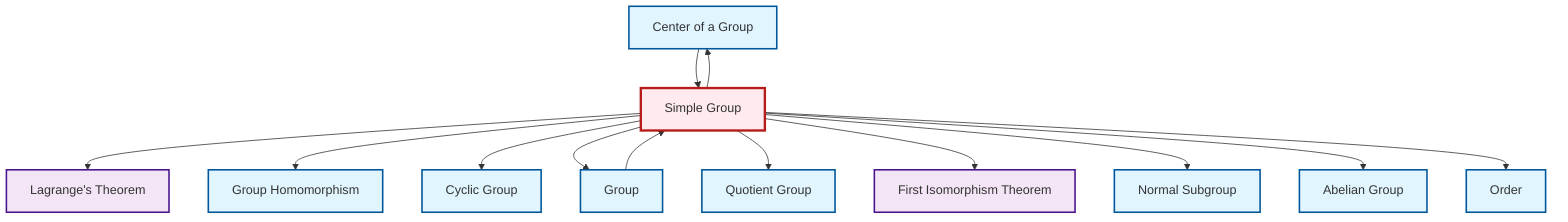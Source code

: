 graph TD
    classDef definition fill:#e1f5fe,stroke:#01579b,stroke-width:2px
    classDef theorem fill:#f3e5f5,stroke:#4a148c,stroke-width:2px
    classDef axiom fill:#fff3e0,stroke:#e65100,stroke-width:2px
    classDef example fill:#e8f5e9,stroke:#1b5e20,stroke-width:2px
    classDef current fill:#ffebee,stroke:#b71c1c,stroke-width:3px
    def-center-of-group["Center of a Group"]:::definition
    def-homomorphism["Group Homomorphism"]:::definition
    thm-first-isomorphism["First Isomorphism Theorem"]:::theorem
    def-quotient-group["Quotient Group"]:::definition
    thm-lagrange["Lagrange's Theorem"]:::theorem
    def-simple-group["Simple Group"]:::definition
    def-group["Group"]:::definition
    def-order["Order"]:::definition
    def-cyclic-group["Cyclic Group"]:::definition
    def-abelian-group["Abelian Group"]:::definition
    def-normal-subgroup["Normal Subgroup"]:::definition
    def-simple-group --> def-center-of-group
    def-center-of-group --> def-simple-group
    def-simple-group --> thm-lagrange
    def-simple-group --> def-homomorphism
    def-simple-group --> def-cyclic-group
    def-simple-group --> def-group
    def-simple-group --> def-quotient-group
    def-group --> def-simple-group
    def-simple-group --> thm-first-isomorphism
    def-simple-group --> def-normal-subgroup
    def-simple-group --> def-abelian-group
    def-simple-group --> def-order
    class def-simple-group current